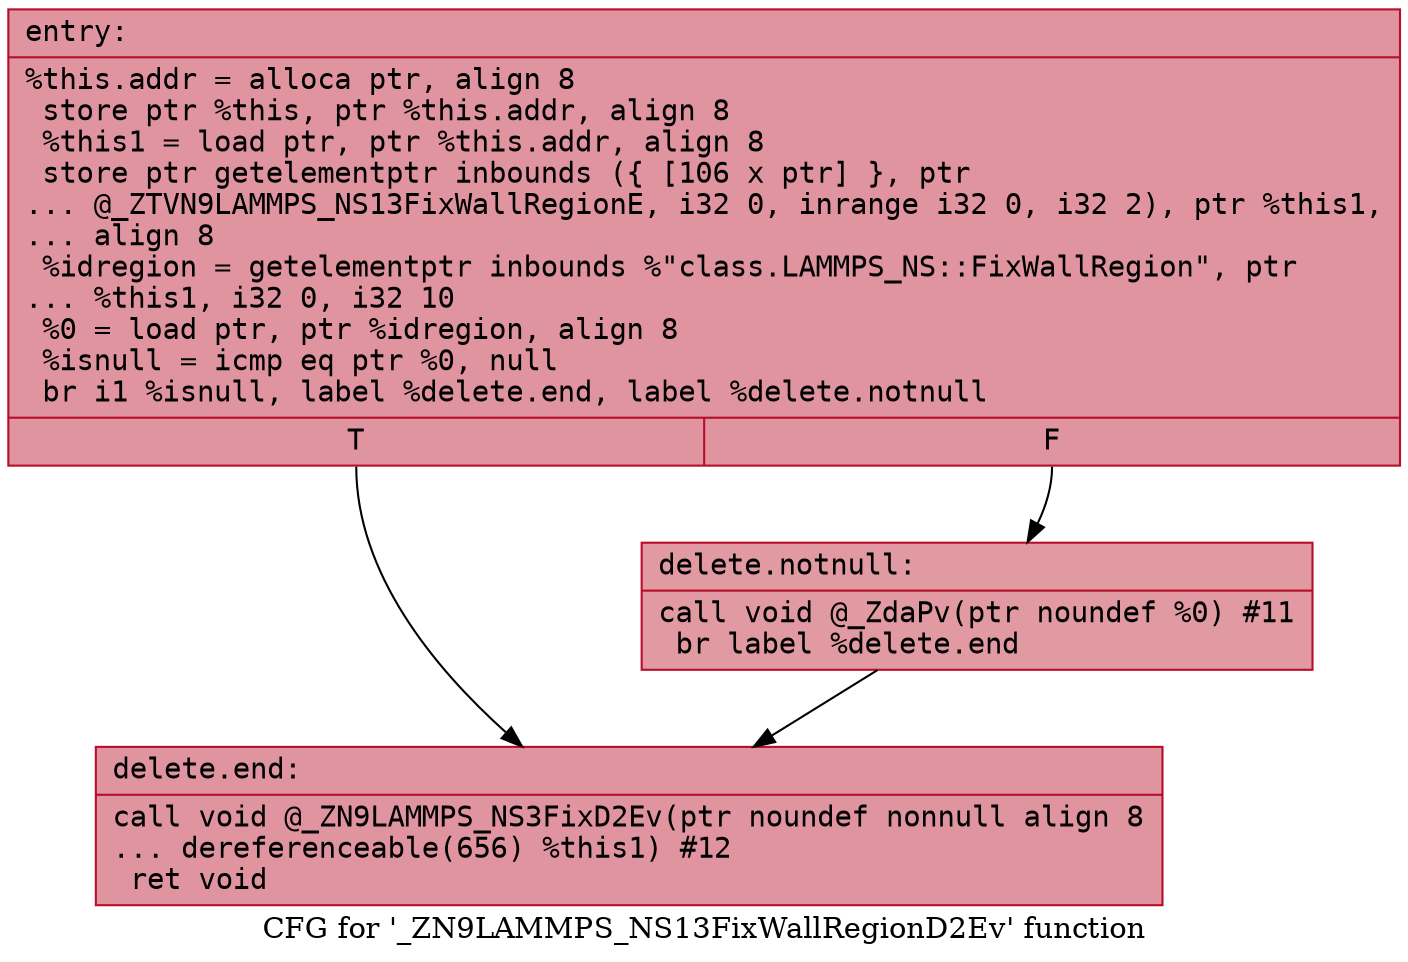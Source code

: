 digraph "CFG for '_ZN9LAMMPS_NS13FixWallRegionD2Ev' function" {
	label="CFG for '_ZN9LAMMPS_NS13FixWallRegionD2Ev' function";

	Node0x5591c76d3720 [shape=record,color="#b70d28ff", style=filled, fillcolor="#b70d2870" fontname="Courier",label="{entry:\l|  %this.addr = alloca ptr, align 8\l  store ptr %this, ptr %this.addr, align 8\l  %this1 = load ptr, ptr %this.addr, align 8\l  store ptr getelementptr inbounds (\{ [106 x ptr] \}, ptr\l... @_ZTVN9LAMMPS_NS13FixWallRegionE, i32 0, inrange i32 0, i32 2), ptr %this1,\l... align 8\l  %idregion = getelementptr inbounds %\"class.LAMMPS_NS::FixWallRegion\", ptr\l... %this1, i32 0, i32 10\l  %0 = load ptr, ptr %idregion, align 8\l  %isnull = icmp eq ptr %0, null\l  br i1 %isnull, label %delete.end, label %delete.notnull\l|{<s0>T|<s1>F}}"];
	Node0x5591c76d3720:s0 -> Node0x5591c76d3a80[tooltip="entry -> delete.end\nProbability 37.50%" ];
	Node0x5591c76d3720:s1 -> Node0x5591c76d3ad0[tooltip="entry -> delete.notnull\nProbability 62.50%" ];
	Node0x5591c76d3ad0 [shape=record,color="#b70d28ff", style=filled, fillcolor="#bb1b2c70" fontname="Courier",label="{delete.notnull:\l|  call void @_ZdaPv(ptr noundef %0) #11\l  br label %delete.end\l}"];
	Node0x5591c76d3ad0 -> Node0x5591c76d3a80[tooltip="delete.notnull -> delete.end\nProbability 100.00%" ];
	Node0x5591c76d3a80 [shape=record,color="#b70d28ff", style=filled, fillcolor="#b70d2870" fontname="Courier",label="{delete.end:\l|  call void @_ZN9LAMMPS_NS3FixD2Ev(ptr noundef nonnull align 8\l... dereferenceable(656) %this1) #12\l  ret void\l}"];
}
